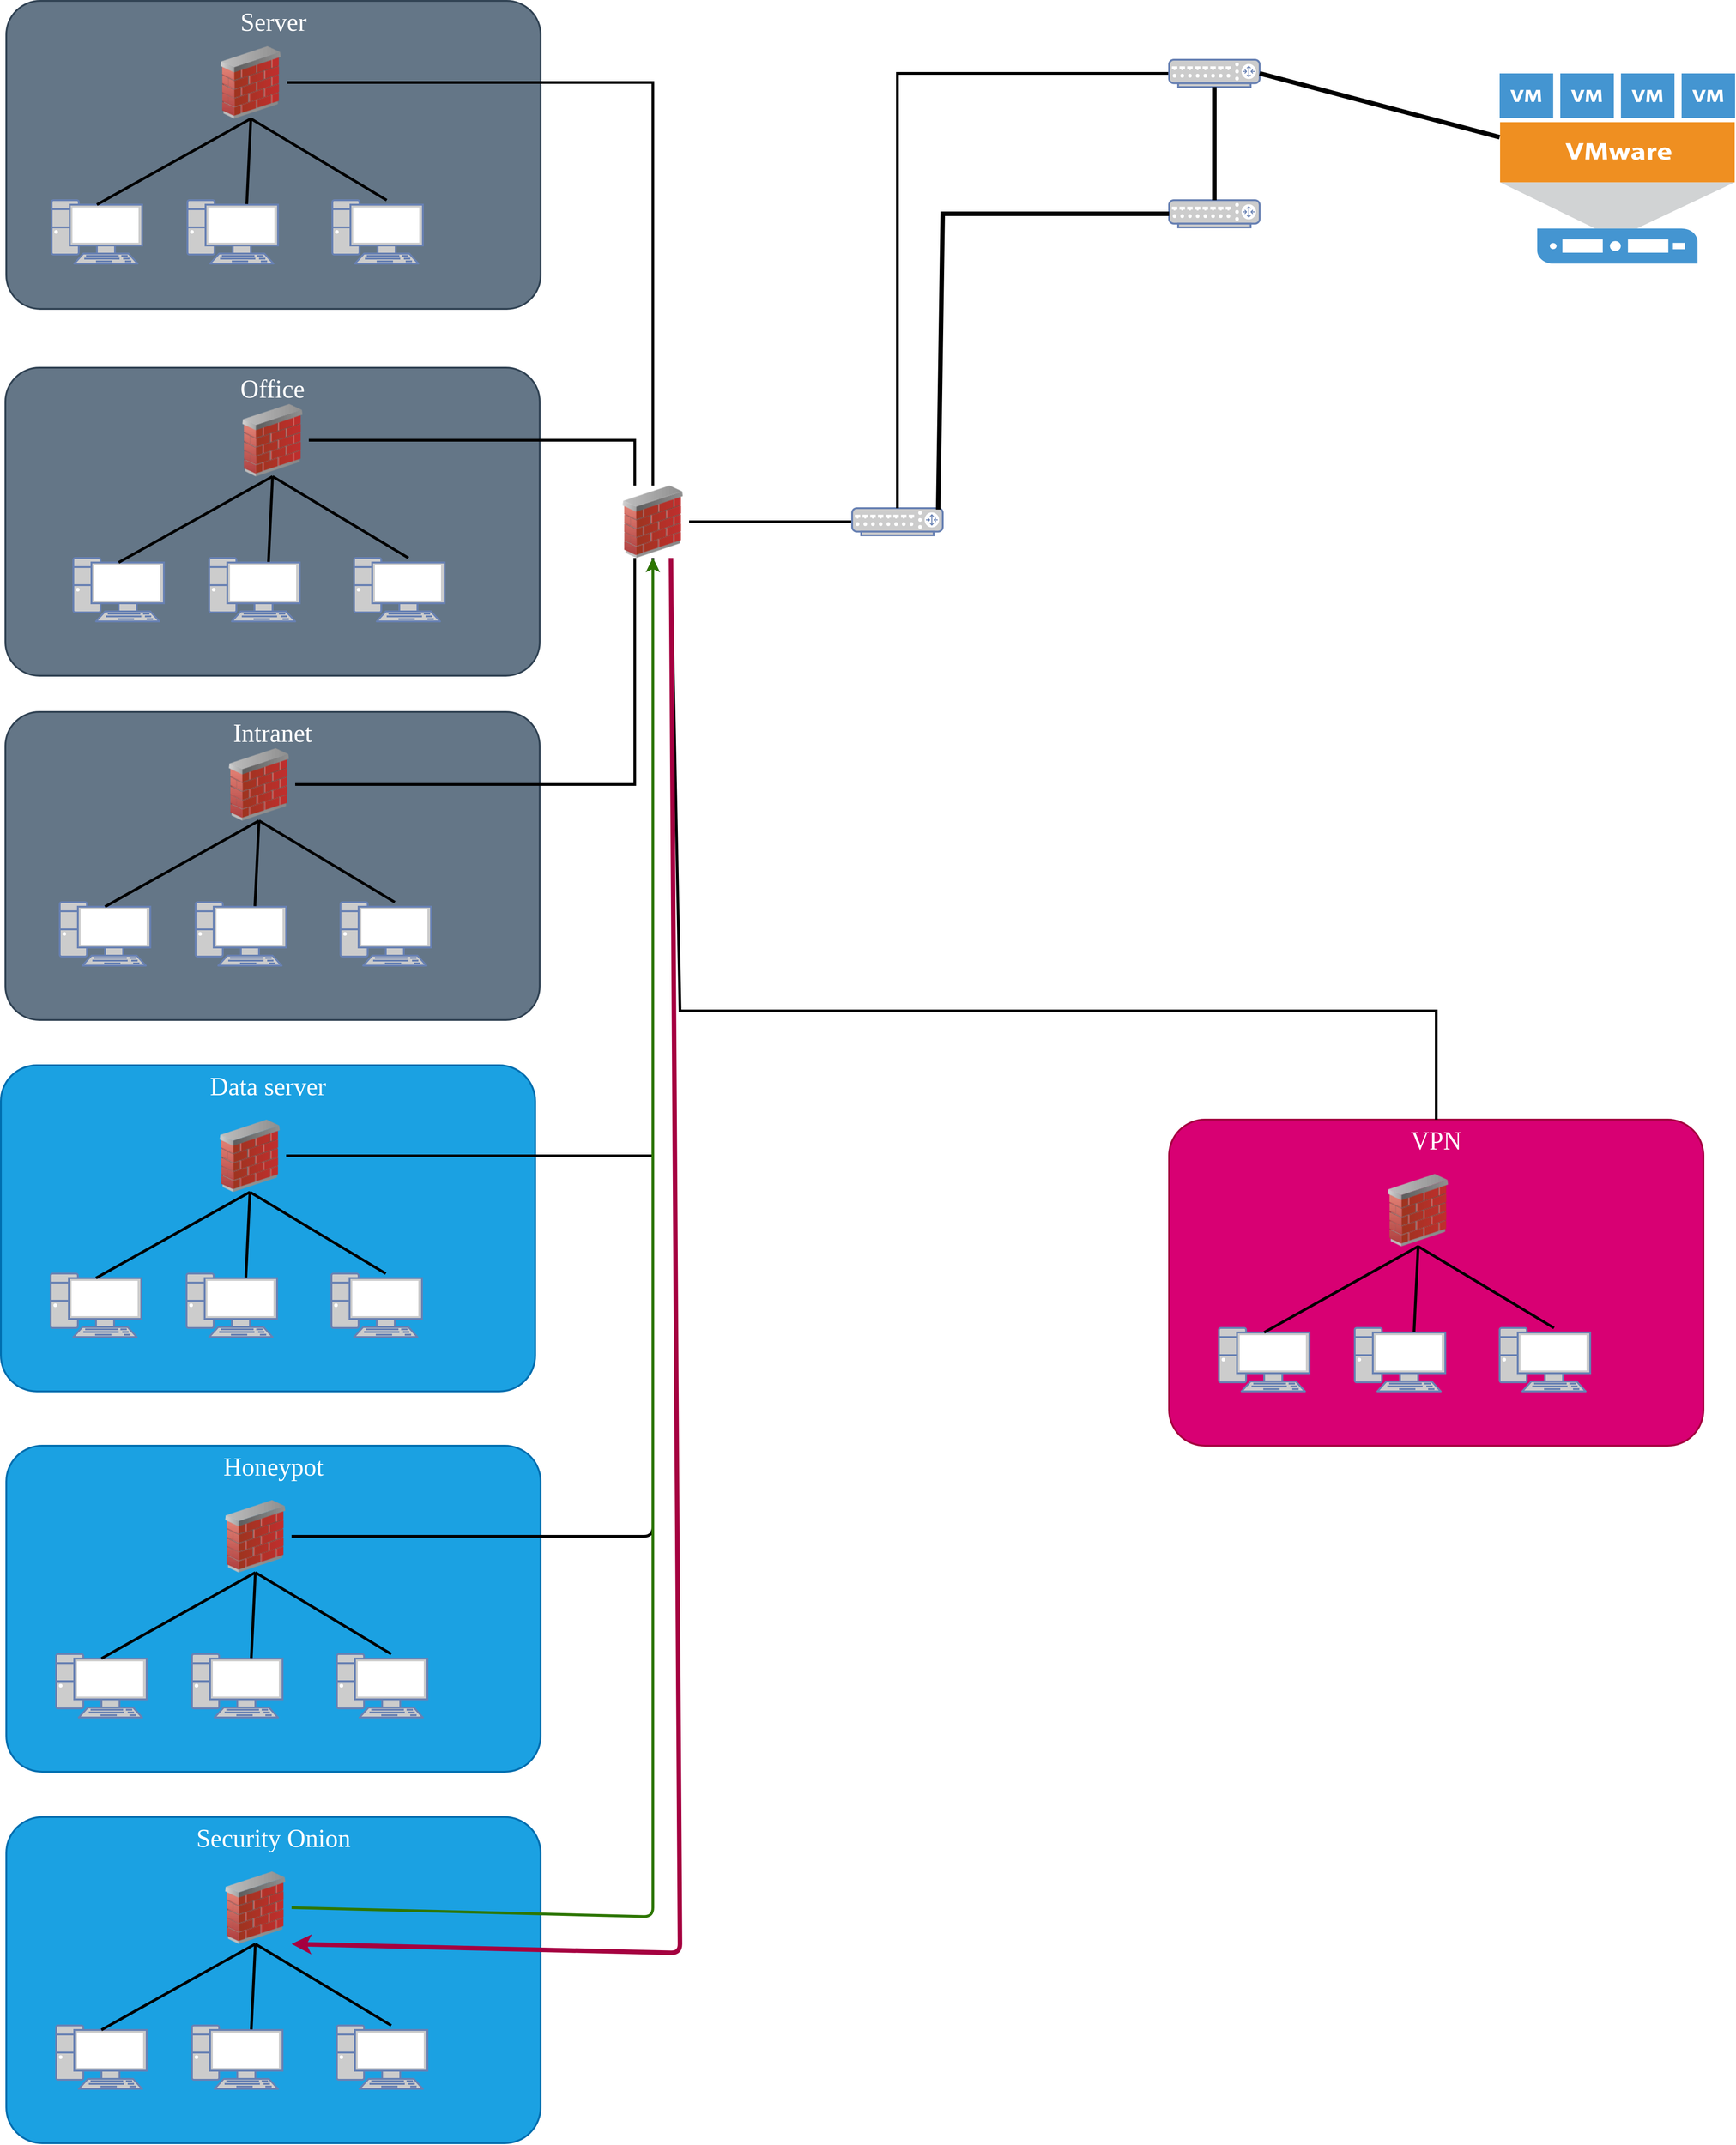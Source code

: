 <mxfile>
    <diagram name="Page-1" id="c37626ed-c26b-45fb-9056-f9ebc6bb27b6">
        <mxGraphModel dx="1912" dy="745" grid="1" gridSize="10" guides="1" tooltips="1" connect="1" arrows="1" fold="1" page="1" pageScale="1" pageWidth="1100" pageHeight="850" background="none" math="0" shadow="0">
            <root>
                <mxCell id="0"/>
                <mxCell id="1" parent="0"/>
                <mxCell id="z0bDpxa67WknkqCjIjLZ-64" value="Server" style="rounded=1;whiteSpace=wrap;html=1;shadow=0;comic=0;strokeColor=#314354;strokeWidth=2;fillColor=#647687;fontFamily=Verdana;fontSize=28;fontColor=#ffffff;align=center;arcSize=11;verticalAlign=top;" parent="1" vertex="1">
                    <mxGeometry x="216" y="5" width="590" height="340" as="geometry"/>
                </mxCell>
                <mxCell id="z0bDpxa67WknkqCjIjLZ-62" value="Office" style="rounded=1;whiteSpace=wrap;html=1;shadow=0;comic=0;strokeColor=#314354;strokeWidth=2;fillColor=#647687;fontFamily=Verdana;fontSize=28;fontColor=#ffffff;align=center;arcSize=11;verticalAlign=top;" parent="1" vertex="1">
                    <mxGeometry x="215" y="410" width="590" height="340" as="geometry"/>
                </mxCell>
                <mxCell id="z0bDpxa67WknkqCjIjLZ-61" value="Intranet" style="rounded=1;whiteSpace=wrap;html=1;shadow=0;comic=0;strokeColor=#314354;strokeWidth=2;fillColor=#647687;fontFamily=Verdana;fontSize=28;fontColor=#ffffff;align=center;arcSize=11;verticalAlign=top;" parent="1" vertex="1">
                    <mxGeometry x="215" y="790" width="590" height="340" as="geometry"/>
                </mxCell>
                <mxCell id="z0bDpxa67WknkqCjIjLZ-60" value="Data server" style="rounded=1;whiteSpace=wrap;html=1;shadow=0;comic=0;strokeColor=#006EAF;strokeWidth=2;fillColor=#1ba1e2;fontFamily=Verdana;fontSize=28;align=center;arcSize=11;verticalAlign=top;fontColor=#ffffff;" parent="1" vertex="1">
                    <mxGeometry x="210" y="1180" width="590" height="360" as="geometry"/>
                </mxCell>
                <mxCell id="z0bDpxa67WknkqCjIjLZ-23" value="" style="image;html=1;image=img/lib/clip_art/networking/Firewall_02_128x128.png" parent="1" vertex="1">
                    <mxGeometry x="446" y="55" width="80" height="80" as="geometry"/>
                </mxCell>
                <mxCell id="z0bDpxa67WknkqCjIjLZ-25" value="" style="endArrow=none;html=1;rounded=0;strokeWidth=3;entryX=0.6;entryY=0;entryDx=0;entryDy=0;entryPerimeter=0;exitX=0.5;exitY=1;exitDx=0;exitDy=0;" parent="1" source="z0bDpxa67WknkqCjIjLZ-23" target="z0bDpxa67WknkqCjIjLZ-26" edge="1">
                    <mxGeometry width="50" height="50" relative="1" as="geometry">
                        <mxPoint x="-420" y="150" as="sourcePoint"/>
                        <mxPoint x="-370" y="210" as="targetPoint"/>
                    </mxGeometry>
                </mxCell>
                <mxCell id="z0bDpxa67WknkqCjIjLZ-26" value="" style="fontColor=#0066CC;verticalAlign=top;verticalLabelPosition=bottom;labelPosition=center;align=center;html=1;fillColor=#CCCCCC;strokeColor=#6881B3;gradientColor=none;gradientDirection=north;strokeWidth=2;shape=mxgraph.networks.pc;rounded=0;shadow=0;comic=0;" parent="1" vertex="1">
                    <mxGeometry x="576.0" y="225" width="100" height="70" as="geometry"/>
                </mxCell>
                <mxCell id="z0bDpxa67WknkqCjIjLZ-28" value="" style="fontColor=#0066CC;verticalAlign=top;verticalLabelPosition=bottom;labelPosition=center;align=center;html=1;fillColor=#CCCCCC;strokeColor=#6881B3;gradientColor=none;gradientDirection=north;strokeWidth=2;shape=mxgraph.networks.pc;rounded=0;shadow=0;comic=0;" parent="1" vertex="1">
                    <mxGeometry x="416.0" y="225" width="100" height="70" as="geometry"/>
                </mxCell>
                <mxCell id="z0bDpxa67WknkqCjIjLZ-29" value="" style="fontColor=#0066CC;verticalAlign=top;verticalLabelPosition=bottom;labelPosition=center;align=center;html=1;fillColor=#CCCCCC;strokeColor=#6881B3;gradientColor=none;gradientDirection=north;strokeWidth=2;shape=mxgraph.networks.pc;rounded=0;shadow=0;comic=0;" parent="1" vertex="1">
                    <mxGeometry x="266.0" y="225" width="100" height="70" as="geometry"/>
                </mxCell>
                <mxCell id="z0bDpxa67WknkqCjIjLZ-30" value="" style="endArrow=none;html=1;rounded=0;strokeWidth=3;entryX=0.5;entryY=0.07;entryDx=0;entryDy=0;entryPerimeter=0;exitX=0.5;exitY=1;exitDx=0;exitDy=0;" parent="1" source="z0bDpxa67WknkqCjIjLZ-23" target="z0bDpxa67WknkqCjIjLZ-29" edge="1">
                    <mxGeometry width="50" height="50" relative="1" as="geometry">
                        <mxPoint x="-650" y="80" as="sourcePoint"/>
                        <mxPoint x="-280" y="250" as="targetPoint"/>
                    </mxGeometry>
                </mxCell>
                <mxCell id="z0bDpxa67WknkqCjIjLZ-31" value="" style="endArrow=none;html=1;rounded=0;strokeWidth=3;exitX=0.5;exitY=1;exitDx=0;exitDy=0;entryX=0.655;entryY=0.062;entryDx=0;entryDy=0;entryPerimeter=0;" parent="1" source="z0bDpxa67WknkqCjIjLZ-23" target="z0bDpxa67WknkqCjIjLZ-28" edge="1">
                    <mxGeometry width="50" height="50" relative="1" as="geometry">
                        <mxPoint x="-650" y="80" as="sourcePoint"/>
                        <mxPoint x="-540" y="240" as="targetPoint"/>
                    </mxGeometry>
                </mxCell>
                <mxCell id="z0bDpxa67WknkqCjIjLZ-32" value="" style="image;html=1;image=img/lib/clip_art/networking/Firewall_02_128x128.png" parent="1" vertex="1">
                    <mxGeometry x="890" y="540" width="80" height="80" as="geometry"/>
                </mxCell>
                <mxCell id="z0bDpxa67WknkqCjIjLZ-33" value="" style="image;html=1;image=img/lib/clip_art/networking/Firewall_02_128x128.png" parent="1" vertex="1">
                    <mxGeometry x="470" y="450" width="80" height="80" as="geometry"/>
                </mxCell>
                <mxCell id="z0bDpxa67WknkqCjIjLZ-34" value="" style="endArrow=none;html=1;rounded=0;strokeWidth=3;entryX=0.6;entryY=0;entryDx=0;entryDy=0;entryPerimeter=0;exitX=0.5;exitY=1;exitDx=0;exitDy=0;" parent="1" source="z0bDpxa67WknkqCjIjLZ-33" target="z0bDpxa67WknkqCjIjLZ-35" edge="1">
                    <mxGeometry width="50" height="50" relative="1" as="geometry">
                        <mxPoint x="255" y="440" as="sourcePoint"/>
                        <mxPoint x="305" y="500" as="targetPoint"/>
                    </mxGeometry>
                </mxCell>
                <mxCell id="z0bDpxa67WknkqCjIjLZ-35" value="" style="fontColor=#0066CC;verticalAlign=top;verticalLabelPosition=bottom;labelPosition=center;align=center;html=1;fillColor=#CCCCCC;strokeColor=#6881B3;gradientColor=none;gradientDirection=north;strokeWidth=2;shape=mxgraph.networks.pc;rounded=0;shadow=0;comic=0;" parent="1" vertex="1">
                    <mxGeometry x="600.0" y="620" width="100" height="70" as="geometry"/>
                </mxCell>
                <mxCell id="z0bDpxa67WknkqCjIjLZ-36" value="" style="fontColor=#0066CC;verticalAlign=top;verticalLabelPosition=bottom;labelPosition=center;align=center;html=1;fillColor=#CCCCCC;strokeColor=#6881B3;gradientColor=none;gradientDirection=north;strokeWidth=2;shape=mxgraph.networks.pc;rounded=0;shadow=0;comic=0;" parent="1" vertex="1">
                    <mxGeometry x="440.0" y="620" width="100" height="70" as="geometry"/>
                </mxCell>
                <mxCell id="z0bDpxa67WknkqCjIjLZ-37" value="" style="fontColor=#0066CC;verticalAlign=top;verticalLabelPosition=bottom;labelPosition=center;align=center;html=1;fillColor=#CCCCCC;strokeColor=#6881B3;gradientColor=none;gradientDirection=north;strokeWidth=2;shape=mxgraph.networks.pc;rounded=0;shadow=0;comic=0;" parent="1" vertex="1">
                    <mxGeometry x="290.0" y="620" width="100" height="70" as="geometry"/>
                </mxCell>
                <mxCell id="z0bDpxa67WknkqCjIjLZ-38" value="" style="endArrow=none;html=1;rounded=0;strokeWidth=3;entryX=0.5;entryY=0.07;entryDx=0;entryDy=0;entryPerimeter=0;exitX=0.5;exitY=1;exitDx=0;exitDy=0;" parent="1" source="z0bDpxa67WknkqCjIjLZ-33" target="z0bDpxa67WknkqCjIjLZ-37" edge="1">
                    <mxGeometry width="50" height="50" relative="1" as="geometry">
                        <mxPoint x="25" y="370" as="sourcePoint"/>
                        <mxPoint x="395" y="540" as="targetPoint"/>
                    </mxGeometry>
                </mxCell>
                <mxCell id="z0bDpxa67WknkqCjIjLZ-39" value="" style="endArrow=none;html=1;rounded=0;strokeWidth=3;exitX=0.5;exitY=1;exitDx=0;exitDy=0;entryX=0.655;entryY=0.062;entryDx=0;entryDy=0;entryPerimeter=0;" parent="1" source="z0bDpxa67WknkqCjIjLZ-33" target="z0bDpxa67WknkqCjIjLZ-36" edge="1">
                    <mxGeometry width="50" height="50" relative="1" as="geometry">
                        <mxPoint x="25" y="370" as="sourcePoint"/>
                        <mxPoint x="135" y="530" as="targetPoint"/>
                    </mxGeometry>
                </mxCell>
                <mxCell id="z0bDpxa67WknkqCjIjLZ-40" value="" style="image;html=1;image=img/lib/clip_art/networking/Firewall_02_128x128.png" parent="1" vertex="1">
                    <mxGeometry x="455" y="830" width="80" height="80" as="geometry"/>
                </mxCell>
                <mxCell id="z0bDpxa67WknkqCjIjLZ-41" value="" style="endArrow=none;html=1;rounded=0;strokeWidth=3;entryX=0.6;entryY=0;entryDx=0;entryDy=0;entryPerimeter=0;exitX=0.5;exitY=1;exitDx=0;exitDy=0;" parent="1" source="z0bDpxa67WknkqCjIjLZ-40" target="z0bDpxa67WknkqCjIjLZ-42" edge="1">
                    <mxGeometry width="50" height="50" relative="1" as="geometry">
                        <mxPoint x="250" y="730" as="sourcePoint"/>
                        <mxPoint x="300" y="790" as="targetPoint"/>
                    </mxGeometry>
                </mxCell>
                <mxCell id="z0bDpxa67WknkqCjIjLZ-42" value="" style="fontColor=#0066CC;verticalAlign=top;verticalLabelPosition=bottom;labelPosition=center;align=center;html=1;fillColor=#CCCCCC;strokeColor=#6881B3;gradientColor=none;gradientDirection=north;strokeWidth=2;shape=mxgraph.networks.pc;rounded=0;shadow=0;comic=0;" parent="1" vertex="1">
                    <mxGeometry x="585.0" y="1000" width="100" height="70" as="geometry"/>
                </mxCell>
                <mxCell id="z0bDpxa67WknkqCjIjLZ-43" value="" style="fontColor=#0066CC;verticalAlign=top;verticalLabelPosition=bottom;labelPosition=center;align=center;html=1;fillColor=#CCCCCC;strokeColor=#6881B3;gradientColor=none;gradientDirection=north;strokeWidth=2;shape=mxgraph.networks.pc;rounded=0;shadow=0;comic=0;" parent="1" vertex="1">
                    <mxGeometry x="425.0" y="1000" width="100" height="70" as="geometry"/>
                </mxCell>
                <mxCell id="z0bDpxa67WknkqCjIjLZ-44" value="" style="fontColor=#0066CC;verticalAlign=top;verticalLabelPosition=bottom;labelPosition=center;align=center;html=1;fillColor=#CCCCCC;strokeColor=#6881B3;gradientColor=none;gradientDirection=north;strokeWidth=2;shape=mxgraph.networks.pc;rounded=0;shadow=0;comic=0;" parent="1" vertex="1">
                    <mxGeometry x="275.0" y="1000" width="100" height="70" as="geometry"/>
                </mxCell>
                <mxCell id="z0bDpxa67WknkqCjIjLZ-45" value="" style="endArrow=none;html=1;rounded=0;strokeWidth=3;entryX=0.5;entryY=0.07;entryDx=0;entryDy=0;entryPerimeter=0;exitX=0.5;exitY=1;exitDx=0;exitDy=0;" parent="1" source="z0bDpxa67WknkqCjIjLZ-40" target="z0bDpxa67WknkqCjIjLZ-44" edge="1">
                    <mxGeometry width="50" height="50" relative="1" as="geometry">
                        <mxPoint x="20" y="660" as="sourcePoint"/>
                        <mxPoint x="390" y="830" as="targetPoint"/>
                    </mxGeometry>
                </mxCell>
                <mxCell id="z0bDpxa67WknkqCjIjLZ-46" value="" style="endArrow=none;html=1;rounded=0;strokeWidth=3;exitX=0.5;exitY=1;exitDx=0;exitDy=0;entryX=0.655;entryY=0.062;entryDx=0;entryDy=0;entryPerimeter=0;" parent="1" source="z0bDpxa67WknkqCjIjLZ-40" target="z0bDpxa67WknkqCjIjLZ-43" edge="1">
                    <mxGeometry width="50" height="50" relative="1" as="geometry">
                        <mxPoint x="20" y="660" as="sourcePoint"/>
                        <mxPoint x="130" y="820" as="targetPoint"/>
                    </mxGeometry>
                </mxCell>
                <mxCell id="z0bDpxa67WknkqCjIjLZ-47" value="" style="image;html=1;image=img/lib/clip_art/networking/Firewall_02_128x128.png" parent="1" vertex="1">
                    <mxGeometry x="445" y="1240" width="80" height="80" as="geometry"/>
                </mxCell>
                <mxCell id="z0bDpxa67WknkqCjIjLZ-48" value="" style="endArrow=none;html=1;rounded=0;strokeWidth=3;entryX=0.6;entryY=0;entryDx=0;entryDy=0;entryPerimeter=0;exitX=0.5;exitY=1;exitDx=0;exitDy=0;" parent="1" source="z0bDpxa67WknkqCjIjLZ-47" target="z0bDpxa67WknkqCjIjLZ-49" edge="1">
                    <mxGeometry width="50" height="50" relative="1" as="geometry">
                        <mxPoint x="250" y="1020" as="sourcePoint"/>
                        <mxPoint x="300" y="1080" as="targetPoint"/>
                    </mxGeometry>
                </mxCell>
                <mxCell id="z0bDpxa67WknkqCjIjLZ-49" value="" style="fontColor=#0066CC;verticalAlign=top;verticalLabelPosition=bottom;labelPosition=center;align=center;html=1;fillColor=#CCCCCC;strokeColor=#6881B3;gradientColor=none;gradientDirection=north;strokeWidth=2;shape=mxgraph.networks.pc;rounded=0;shadow=0;comic=0;" parent="1" vertex="1">
                    <mxGeometry x="575.0" y="1410" width="100" height="70" as="geometry"/>
                </mxCell>
                <mxCell id="z0bDpxa67WknkqCjIjLZ-50" value="" style="fontColor=#0066CC;verticalAlign=top;verticalLabelPosition=bottom;labelPosition=center;align=center;html=1;fillColor=#CCCCCC;strokeColor=#6881B3;gradientColor=none;gradientDirection=north;strokeWidth=2;shape=mxgraph.networks.pc;rounded=0;shadow=0;comic=0;" parent="1" vertex="1">
                    <mxGeometry x="415.0" y="1410" width="100" height="70" as="geometry"/>
                </mxCell>
                <mxCell id="z0bDpxa67WknkqCjIjLZ-51" value="" style="fontColor=#0066CC;verticalAlign=top;verticalLabelPosition=bottom;labelPosition=center;align=center;html=1;fillColor=#CCCCCC;strokeColor=#6881B3;gradientColor=none;gradientDirection=north;strokeWidth=2;shape=mxgraph.networks.pc;rounded=0;shadow=0;comic=0;" parent="1" vertex="1">
                    <mxGeometry x="265.0" y="1410" width="100" height="70" as="geometry"/>
                </mxCell>
                <mxCell id="z0bDpxa67WknkqCjIjLZ-52" value="" style="endArrow=none;html=1;rounded=0;strokeWidth=3;entryX=0.5;entryY=0.07;entryDx=0;entryDy=0;entryPerimeter=0;exitX=0.5;exitY=1;exitDx=0;exitDy=0;" parent="1" source="z0bDpxa67WknkqCjIjLZ-47" target="z0bDpxa67WknkqCjIjLZ-51" edge="1">
                    <mxGeometry width="50" height="50" relative="1" as="geometry">
                        <mxPoint x="20" y="950" as="sourcePoint"/>
                        <mxPoint x="390" y="1120" as="targetPoint"/>
                    </mxGeometry>
                </mxCell>
                <mxCell id="z0bDpxa67WknkqCjIjLZ-53" value="" style="endArrow=none;html=1;rounded=0;strokeWidth=3;exitX=0.5;exitY=1;exitDx=0;exitDy=0;entryX=0.655;entryY=0.062;entryDx=0;entryDy=0;entryPerimeter=0;" parent="1" source="z0bDpxa67WknkqCjIjLZ-47" target="z0bDpxa67WknkqCjIjLZ-50" edge="1">
                    <mxGeometry width="50" height="50" relative="1" as="geometry">
                        <mxPoint x="20" y="950" as="sourcePoint"/>
                        <mxPoint x="130" y="1110" as="targetPoint"/>
                    </mxGeometry>
                </mxCell>
                <mxCell id="z0bDpxa67WknkqCjIjLZ-56" value="" style="endArrow=none;html=1;rounded=0;strokeWidth=3;exitX=1;exitY=0.5;exitDx=0;exitDy=0;entryX=0.5;entryY=0;entryDx=0;entryDy=0;" parent="1" source="z0bDpxa67WknkqCjIjLZ-23" target="z0bDpxa67WknkqCjIjLZ-32" edge="1">
                    <mxGeometry width="50" height="50" relative="1" as="geometry">
                        <mxPoint x="640" y="80" as="sourcePoint"/>
                        <mxPoint x="920" y="90" as="targetPoint"/>
                        <Array as="points">
                            <mxPoint x="930" y="95"/>
                        </Array>
                    </mxGeometry>
                </mxCell>
                <mxCell id="z0bDpxa67WknkqCjIjLZ-57" value="" style="endArrow=none;html=1;rounded=0;strokeWidth=3;exitX=1;exitY=0.5;exitDx=0;exitDy=0;entryX=0.25;entryY=0;entryDx=0;entryDy=0;" parent="1" source="z0bDpxa67WknkqCjIjLZ-33" target="z0bDpxa67WknkqCjIjLZ-32" edge="1">
                    <mxGeometry width="50" height="50" relative="1" as="geometry">
                        <mxPoint x="630" y="390" as="sourcePoint"/>
                        <mxPoint x="900" y="390" as="targetPoint"/>
                        <Array as="points">
                            <mxPoint x="910" y="490"/>
                        </Array>
                    </mxGeometry>
                </mxCell>
                <mxCell id="z0bDpxa67WknkqCjIjLZ-58" value="" style="endArrow=none;html=1;rounded=0;strokeWidth=3;exitX=1;exitY=0.5;exitDx=0;exitDy=0;entryX=0.25;entryY=1;entryDx=0;entryDy=0;" parent="1" source="z0bDpxa67WknkqCjIjLZ-40" target="z0bDpxa67WknkqCjIjLZ-32" edge="1">
                    <mxGeometry width="50" height="50" relative="1" as="geometry">
                        <mxPoint x="630" y="700" as="sourcePoint"/>
                        <mxPoint x="920" y="680" as="targetPoint"/>
                        <Array as="points">
                            <mxPoint x="910" y="870"/>
                        </Array>
                    </mxGeometry>
                </mxCell>
                <mxCell id="z0bDpxa67WknkqCjIjLZ-59" value="" style="endArrow=none;html=1;rounded=0;strokeWidth=3;exitX=1;exitY=0.5;exitDx=0;exitDy=0;entryX=0.5;entryY=1;entryDx=0;entryDy=0;" parent="1" source="z0bDpxa67WknkqCjIjLZ-47" target="z0bDpxa67WknkqCjIjLZ-32" edge="1">
                    <mxGeometry width="50" height="50" relative="1" as="geometry">
                        <mxPoint x="600" y="950" as="sourcePoint"/>
                        <mxPoint x="940" y="970" as="targetPoint"/>
                        <Array as="points">
                            <mxPoint x="930" y="1280"/>
                        </Array>
                    </mxGeometry>
                </mxCell>
                <mxCell id="z0bDpxa67WknkqCjIjLZ-65" value="" style="endArrow=none;html=1;rounded=0;strokeWidth=3;exitX=1;exitY=0.5;exitDx=0;exitDy=0;entryX=0;entryY=0.5;entryDx=0;entryDy=0;entryPerimeter=0;" parent="1" source="z0bDpxa67WknkqCjIjLZ-32" target="z0bDpxa67WknkqCjIjLZ-66" edge="1">
                    <mxGeometry width="50" height="50" relative="1" as="geometry">
                        <mxPoint x="730" y="600" as="sourcePoint"/>
                        <mxPoint x="1100" y="600" as="targetPoint"/>
                    </mxGeometry>
                </mxCell>
                <mxCell id="z0bDpxa67WknkqCjIjLZ-66" value="" style="fontColor=#0066CC;verticalAlign=top;verticalLabelPosition=bottom;labelPosition=center;align=center;html=1;fillColor=#CCCCCC;strokeColor=#6881B3;gradientColor=none;gradientDirection=north;strokeWidth=2;shape=mxgraph.networks.router;rounded=0;shadow=0;comic=0;" parent="1" vertex="1">
                    <mxGeometry x="1150" y="565" width="100" height="30" as="geometry"/>
                </mxCell>
                <mxCell id="z0bDpxa67WknkqCjIjLZ-71" value="" style="endArrow=none;html=1;rounded=0;strokeWidth=3;exitX=0.5;exitY=0;exitDx=0;exitDy=0;exitPerimeter=0;entryX=0;entryY=0.5;entryDx=0;entryDy=0;entryPerimeter=0;" parent="1" source="z0bDpxa67WknkqCjIjLZ-66" target="z0bDpxa67WknkqCjIjLZ-85" edge="1">
                    <mxGeometry width="50" height="50" relative="1" as="geometry">
                        <mxPoint x="1300" y="520" as="sourcePoint"/>
                        <mxPoint x="1200" y="90" as="targetPoint"/>
                        <Array as="points">
                            <mxPoint x="1200" y="85"/>
                        </Array>
                    </mxGeometry>
                </mxCell>
                <mxCell id="z0bDpxa67WknkqCjIjLZ-85" value="" style="fontColor=#0066CC;verticalAlign=top;verticalLabelPosition=bottom;labelPosition=center;align=center;html=1;fillColor=#CCCCCC;strokeColor=#6881B3;gradientColor=none;gradientDirection=north;strokeWidth=2;shape=mxgraph.networks.router;rounded=0;shadow=0;comic=0;" parent="1" vertex="1">
                    <mxGeometry x="1500" y="70" width="100" height="30" as="geometry"/>
                </mxCell>
                <mxCell id="z0bDpxa67WknkqCjIjLZ-86" value="" style="fontColor=#0066CC;verticalAlign=top;verticalLabelPosition=bottom;labelPosition=center;align=center;html=1;fillColor=#CCCCCC;strokeColor=#6881B3;gradientColor=none;gradientDirection=north;strokeWidth=2;shape=mxgraph.networks.router;rounded=0;shadow=0;comic=0;" parent="1" vertex="1">
                    <mxGeometry x="1500" y="225" width="100" height="30" as="geometry"/>
                </mxCell>
                <mxCell id="z0bDpxa67WknkqCjIjLZ-87" value="" style="pointerEvents=1;shadow=0;dashed=0;html=1;strokeColor=none;fillColor=#4495D1;labelPosition=center;verticalLabelPosition=bottom;verticalAlign=top;align=center;outlineConnect=0;shape=mxgraph.veeam.vmware_host;" parent="1" vertex="1">
                    <mxGeometry x="1865" y="85" width="260" height="210" as="geometry"/>
                </mxCell>
                <mxCell id="z0bDpxa67WknkqCjIjLZ-89" value="" style="endArrow=none;html=1;rounded=0;strokeWidth=5;exitX=1;exitY=0.5;exitDx=0;exitDy=0;exitPerimeter=0;" parent="1" source="z0bDpxa67WknkqCjIjLZ-85" target="z0bDpxa67WknkqCjIjLZ-87" edge="1">
                    <mxGeometry width="50" height="50" relative="1" as="geometry">
                        <mxPoint x="1730" y="200" as="sourcePoint"/>
                        <mxPoint x="1780" y="150" as="targetPoint"/>
                    </mxGeometry>
                </mxCell>
                <mxCell id="3" value="" style="endArrow=none;html=1;rounded=0;strokeWidth=5;exitX=0.95;exitY=0.05;exitDx=0;exitDy=0;exitPerimeter=0;entryX=0;entryY=0.5;entryDx=0;entryDy=0;entryPerimeter=0;" parent="1" source="z0bDpxa67WknkqCjIjLZ-66" target="z0bDpxa67WknkqCjIjLZ-86" edge="1">
                    <mxGeometry width="50" height="50" relative="1" as="geometry">
                        <mxPoint x="1250" y="520" as="sourcePoint"/>
                        <mxPoint x="1360" y="230" as="targetPoint"/>
                        <Array as="points">
                            <mxPoint x="1250" y="240"/>
                        </Array>
                    </mxGeometry>
                </mxCell>
                <mxCell id="7" value="" style="endArrow=none;html=1;rounded=0;strokeWidth=5;entryX=0.5;entryY=0;entryDx=0;entryDy=0;entryPerimeter=0;exitX=0.5;exitY=1;exitDx=0;exitDy=0;exitPerimeter=0;" parent="1" source="z0bDpxa67WknkqCjIjLZ-85" target="z0bDpxa67WknkqCjIjLZ-86" edge="1">
                    <mxGeometry width="50" height="50" relative="1" as="geometry">
                        <mxPoint x="1260" y="590" as="sourcePoint"/>
                        <mxPoint x="1750" y="400" as="targetPoint"/>
                    </mxGeometry>
                </mxCell>
                <mxCell id="9" value="VPN" style="rounded=1;whiteSpace=wrap;html=1;shadow=0;comic=0;strokeColor=#A50040;strokeWidth=2;fillColor=#d80073;fontFamily=Verdana;fontSize=28;align=center;arcSize=11;verticalAlign=top;fontColor=#ffffff;" parent="1" vertex="1">
                    <mxGeometry x="1500" y="1240" width="590" height="360" as="geometry"/>
                </mxCell>
                <mxCell id="10" value="" style="image;html=1;image=img/lib/clip_art/networking/Firewall_02_128x128.png" parent="1" vertex="1">
                    <mxGeometry x="1735" y="1300" width="80" height="80" as="geometry"/>
                </mxCell>
                <mxCell id="11" value="" style="endArrow=none;html=1;rounded=0;strokeWidth=3;entryX=0.6;entryY=0;entryDx=0;entryDy=0;entryPerimeter=0;exitX=0.5;exitY=1;exitDx=0;exitDy=0;" parent="1" source="10" target="12" edge="1">
                    <mxGeometry width="50" height="50" relative="1" as="geometry">
                        <mxPoint x="1540" y="1080" as="sourcePoint"/>
                        <mxPoint x="1590" y="1140" as="targetPoint"/>
                    </mxGeometry>
                </mxCell>
                <mxCell id="12" value="" style="fontColor=#0066CC;verticalAlign=top;verticalLabelPosition=bottom;labelPosition=center;align=center;html=1;fillColor=#CCCCCC;strokeColor=#6881B3;gradientColor=none;gradientDirection=north;strokeWidth=2;shape=mxgraph.networks.pc;rounded=0;shadow=0;comic=0;" parent="1" vertex="1">
                    <mxGeometry x="1865.0" y="1470" width="100" height="70" as="geometry"/>
                </mxCell>
                <mxCell id="13" value="" style="fontColor=#0066CC;verticalAlign=top;verticalLabelPosition=bottom;labelPosition=center;align=center;html=1;fillColor=#CCCCCC;strokeColor=#6881B3;gradientColor=none;gradientDirection=north;strokeWidth=2;shape=mxgraph.networks.pc;rounded=0;shadow=0;comic=0;" parent="1" vertex="1">
                    <mxGeometry x="1705.0" y="1470" width="100" height="70" as="geometry"/>
                </mxCell>
                <mxCell id="14" value="" style="fontColor=#0066CC;verticalAlign=top;verticalLabelPosition=bottom;labelPosition=center;align=center;html=1;fillColor=#CCCCCC;strokeColor=#6881B3;gradientColor=none;gradientDirection=north;strokeWidth=2;shape=mxgraph.networks.pc;rounded=0;shadow=0;comic=0;" parent="1" vertex="1">
                    <mxGeometry x="1555.0" y="1470" width="100" height="70" as="geometry"/>
                </mxCell>
                <mxCell id="15" value="" style="endArrow=none;html=1;rounded=0;strokeWidth=3;entryX=0.5;entryY=0.07;entryDx=0;entryDy=0;entryPerimeter=0;exitX=0.5;exitY=1;exitDx=0;exitDy=0;" parent="1" source="10" target="14" edge="1">
                    <mxGeometry width="50" height="50" relative="1" as="geometry">
                        <mxPoint x="1310" y="1010" as="sourcePoint"/>
                        <mxPoint x="1680" y="1180" as="targetPoint"/>
                    </mxGeometry>
                </mxCell>
                <mxCell id="16" value="" style="endArrow=none;html=1;rounded=0;strokeWidth=3;exitX=0.5;exitY=1;exitDx=0;exitDy=0;entryX=0.655;entryY=0.062;entryDx=0;entryDy=0;entryPerimeter=0;" parent="1" source="10" target="13" edge="1">
                    <mxGeometry width="50" height="50" relative="1" as="geometry">
                        <mxPoint x="1310" y="1010" as="sourcePoint"/>
                        <mxPoint x="1420" y="1170" as="targetPoint"/>
                    </mxGeometry>
                </mxCell>
                <mxCell id="19" value="" style="endArrow=none;html=1;rounded=0;strokeWidth=3;exitX=0.75;exitY=1;exitDx=0;exitDy=0;entryX=0.5;entryY=0;entryDx=0;entryDy=0;" parent="1" source="z0bDpxa67WknkqCjIjLZ-32" target="9" edge="1">
                    <mxGeometry width="50" height="50" relative="1" as="geometry">
                        <mxPoint x="950" y="620" as="sourcePoint"/>
                        <mxPoint x="1395" y="1210" as="targetPoint"/>
                        <Array as="points">
                            <mxPoint x="960" y="1120"/>
                            <mxPoint x="1795" y="1120"/>
                        </Array>
                    </mxGeometry>
                </mxCell>
                <mxCell id="20" value="&lt;div&gt;Honeypot&lt;/div&gt;&lt;div&gt;&lt;br&gt;&lt;/div&gt;" style="rounded=1;whiteSpace=wrap;html=1;shadow=0;comic=0;strokeColor=#006EAF;strokeWidth=2;fillColor=#1ba1e2;fontFamily=Verdana;fontSize=28;align=center;arcSize=11;verticalAlign=top;fontColor=#ffffff;" parent="1" vertex="1">
                    <mxGeometry x="216" y="1600" width="590" height="360" as="geometry"/>
                </mxCell>
                <mxCell id="36" style="edgeStyle=none;html=1;exitX=1;exitY=0.5;exitDx=0;exitDy=0;entryX=0.5;entryY=1;entryDx=0;entryDy=0;strokeWidth=3;" parent="1" source="21" target="z0bDpxa67WknkqCjIjLZ-32" edge="1">
                    <mxGeometry relative="1" as="geometry">
                        <Array as="points">
                            <mxPoint x="930" y="1700"/>
                        </Array>
                    </mxGeometry>
                </mxCell>
                <mxCell id="21" value="" style="image;html=1;image=img/lib/clip_art/networking/Firewall_02_128x128.png" parent="1" vertex="1">
                    <mxGeometry x="451" y="1660" width="80" height="80" as="geometry"/>
                </mxCell>
                <mxCell id="22" value="" style="endArrow=none;html=1;rounded=0;strokeWidth=3;entryX=0.6;entryY=0;entryDx=0;entryDy=0;entryPerimeter=0;exitX=0.5;exitY=1;exitDx=0;exitDy=0;" parent="1" source="21" target="23" edge="1">
                    <mxGeometry width="50" height="50" relative="1" as="geometry">
                        <mxPoint x="256" y="1440" as="sourcePoint"/>
                        <mxPoint x="306" y="1500" as="targetPoint"/>
                    </mxGeometry>
                </mxCell>
                <mxCell id="23" value="" style="fontColor=#0066CC;verticalAlign=top;verticalLabelPosition=bottom;labelPosition=center;align=center;html=1;fillColor=#CCCCCC;strokeColor=#6881B3;gradientColor=none;gradientDirection=north;strokeWidth=2;shape=mxgraph.networks.pc;rounded=0;shadow=0;comic=0;" parent="1" vertex="1">
                    <mxGeometry x="581.0" y="1830" width="100" height="70" as="geometry"/>
                </mxCell>
                <mxCell id="24" value="" style="fontColor=#0066CC;verticalAlign=top;verticalLabelPosition=bottom;labelPosition=center;align=center;html=1;fillColor=#CCCCCC;strokeColor=#6881B3;gradientColor=none;gradientDirection=north;strokeWidth=2;shape=mxgraph.networks.pc;rounded=0;shadow=0;comic=0;" parent="1" vertex="1">
                    <mxGeometry x="421.0" y="1830" width="100" height="70" as="geometry"/>
                </mxCell>
                <mxCell id="25" value="" style="fontColor=#0066CC;verticalAlign=top;verticalLabelPosition=bottom;labelPosition=center;align=center;html=1;fillColor=#CCCCCC;strokeColor=#6881B3;gradientColor=none;gradientDirection=north;strokeWidth=2;shape=mxgraph.networks.pc;rounded=0;shadow=0;comic=0;" parent="1" vertex="1">
                    <mxGeometry x="271.0" y="1830" width="100" height="70" as="geometry"/>
                </mxCell>
                <mxCell id="26" value="" style="endArrow=none;html=1;rounded=0;strokeWidth=3;entryX=0.5;entryY=0.07;entryDx=0;entryDy=0;entryPerimeter=0;exitX=0.5;exitY=1;exitDx=0;exitDy=0;" parent="1" source="21" target="25" edge="1">
                    <mxGeometry width="50" height="50" relative="1" as="geometry">
                        <mxPoint x="26" y="1370" as="sourcePoint"/>
                        <mxPoint x="396" y="1540" as="targetPoint"/>
                    </mxGeometry>
                </mxCell>
                <mxCell id="27" value="" style="endArrow=none;html=1;rounded=0;strokeWidth=3;exitX=0.5;exitY=1;exitDx=0;exitDy=0;entryX=0.655;entryY=0.062;entryDx=0;entryDy=0;entryPerimeter=0;" parent="1" source="21" target="24" edge="1">
                    <mxGeometry width="50" height="50" relative="1" as="geometry">
                        <mxPoint x="26" y="1370" as="sourcePoint"/>
                        <mxPoint x="136" y="1530" as="targetPoint"/>
                    </mxGeometry>
                </mxCell>
                <mxCell id="28" value="Security Onion" style="rounded=1;whiteSpace=wrap;html=1;shadow=0;comic=0;strokeColor=#006EAF;strokeWidth=2;fillColor=#1ba1e2;fontFamily=Verdana;fontSize=28;align=center;arcSize=11;verticalAlign=top;fontColor=#ffffff;" parent="1" vertex="1">
                    <mxGeometry x="216" y="2010" width="590" height="360" as="geometry"/>
                </mxCell>
                <mxCell id="37" style="edgeStyle=none;html=1;exitX=1;exitY=0.5;exitDx=0;exitDy=0;strokeWidth=3;fillColor=#60a917;strokeColor=#2D7600;" parent="1" source="29" target="z0bDpxa67WknkqCjIjLZ-32" edge="1">
                    <mxGeometry relative="1" as="geometry">
                        <Array as="points">
                            <mxPoint x="930" y="2120"/>
                        </Array>
                    </mxGeometry>
                </mxCell>
                <mxCell id="29" value="" style="image;html=1;image=img/lib/clip_art/networking/Firewall_02_128x128.png" parent="1" vertex="1">
                    <mxGeometry x="451" y="2070" width="80" height="80" as="geometry"/>
                </mxCell>
                <mxCell id="30" value="" style="endArrow=none;html=1;rounded=0;strokeWidth=3;entryX=0.6;entryY=0;entryDx=0;entryDy=0;entryPerimeter=0;exitX=0.5;exitY=1;exitDx=0;exitDy=0;" parent="1" source="29" target="31" edge="1">
                    <mxGeometry width="50" height="50" relative="1" as="geometry">
                        <mxPoint x="256" y="1850" as="sourcePoint"/>
                        <mxPoint x="306" y="1910" as="targetPoint"/>
                    </mxGeometry>
                </mxCell>
                <mxCell id="31" value="" style="fontColor=#0066CC;verticalAlign=top;verticalLabelPosition=bottom;labelPosition=center;align=center;html=1;fillColor=#CCCCCC;strokeColor=#6881B3;gradientColor=none;gradientDirection=north;strokeWidth=2;shape=mxgraph.networks.pc;rounded=0;shadow=0;comic=0;" parent="1" vertex="1">
                    <mxGeometry x="581.0" y="2240" width="100" height="70" as="geometry"/>
                </mxCell>
                <mxCell id="32" value="" style="fontColor=#0066CC;verticalAlign=top;verticalLabelPosition=bottom;labelPosition=center;align=center;html=1;fillColor=#CCCCCC;strokeColor=#6881B3;gradientColor=none;gradientDirection=north;strokeWidth=2;shape=mxgraph.networks.pc;rounded=0;shadow=0;comic=0;" parent="1" vertex="1">
                    <mxGeometry x="421.0" y="2240" width="100" height="70" as="geometry"/>
                </mxCell>
                <mxCell id="33" value="" style="fontColor=#0066CC;verticalAlign=top;verticalLabelPosition=bottom;labelPosition=center;align=center;html=1;fillColor=#CCCCCC;strokeColor=#6881B3;gradientColor=none;gradientDirection=north;strokeWidth=2;shape=mxgraph.networks.pc;rounded=0;shadow=0;comic=0;" parent="1" vertex="1">
                    <mxGeometry x="271.0" y="2240" width="100" height="70" as="geometry"/>
                </mxCell>
                <mxCell id="34" value="" style="endArrow=none;html=1;rounded=0;strokeWidth=3;entryX=0.5;entryY=0.07;entryDx=0;entryDy=0;entryPerimeter=0;exitX=0.5;exitY=1;exitDx=0;exitDy=0;" parent="1" source="29" target="33" edge="1">
                    <mxGeometry width="50" height="50" relative="1" as="geometry">
                        <mxPoint x="26" y="1780" as="sourcePoint"/>
                        <mxPoint x="396" y="1950" as="targetPoint"/>
                    </mxGeometry>
                </mxCell>
                <mxCell id="35" value="" style="endArrow=none;html=1;rounded=0;strokeWidth=3;exitX=0.5;exitY=1;exitDx=0;exitDy=0;entryX=0.655;entryY=0.062;entryDx=0;entryDy=0;entryPerimeter=0;" parent="1" source="29" target="32" edge="1">
                    <mxGeometry width="50" height="50" relative="1" as="geometry">
                        <mxPoint x="26" y="1780" as="sourcePoint"/>
                        <mxPoint x="136" y="1940" as="targetPoint"/>
                    </mxGeometry>
                </mxCell>
                <mxCell id="38" style="edgeStyle=none;html=1;exitX=0.75;exitY=1;exitDx=0;exitDy=0;entryX=1;entryY=1;entryDx=0;entryDy=0;strokeWidth=5;fillColor=#d80073;strokeColor=#A50040;" edge="1" parent="1" source="z0bDpxa67WknkqCjIjLZ-32" target="29">
                    <mxGeometry relative="1" as="geometry">
                        <Array as="points">
                            <mxPoint x="960" y="2160"/>
                        </Array>
                    </mxGeometry>
                </mxCell>
            </root>
        </mxGraphModel>
    </diagram>
</mxfile>